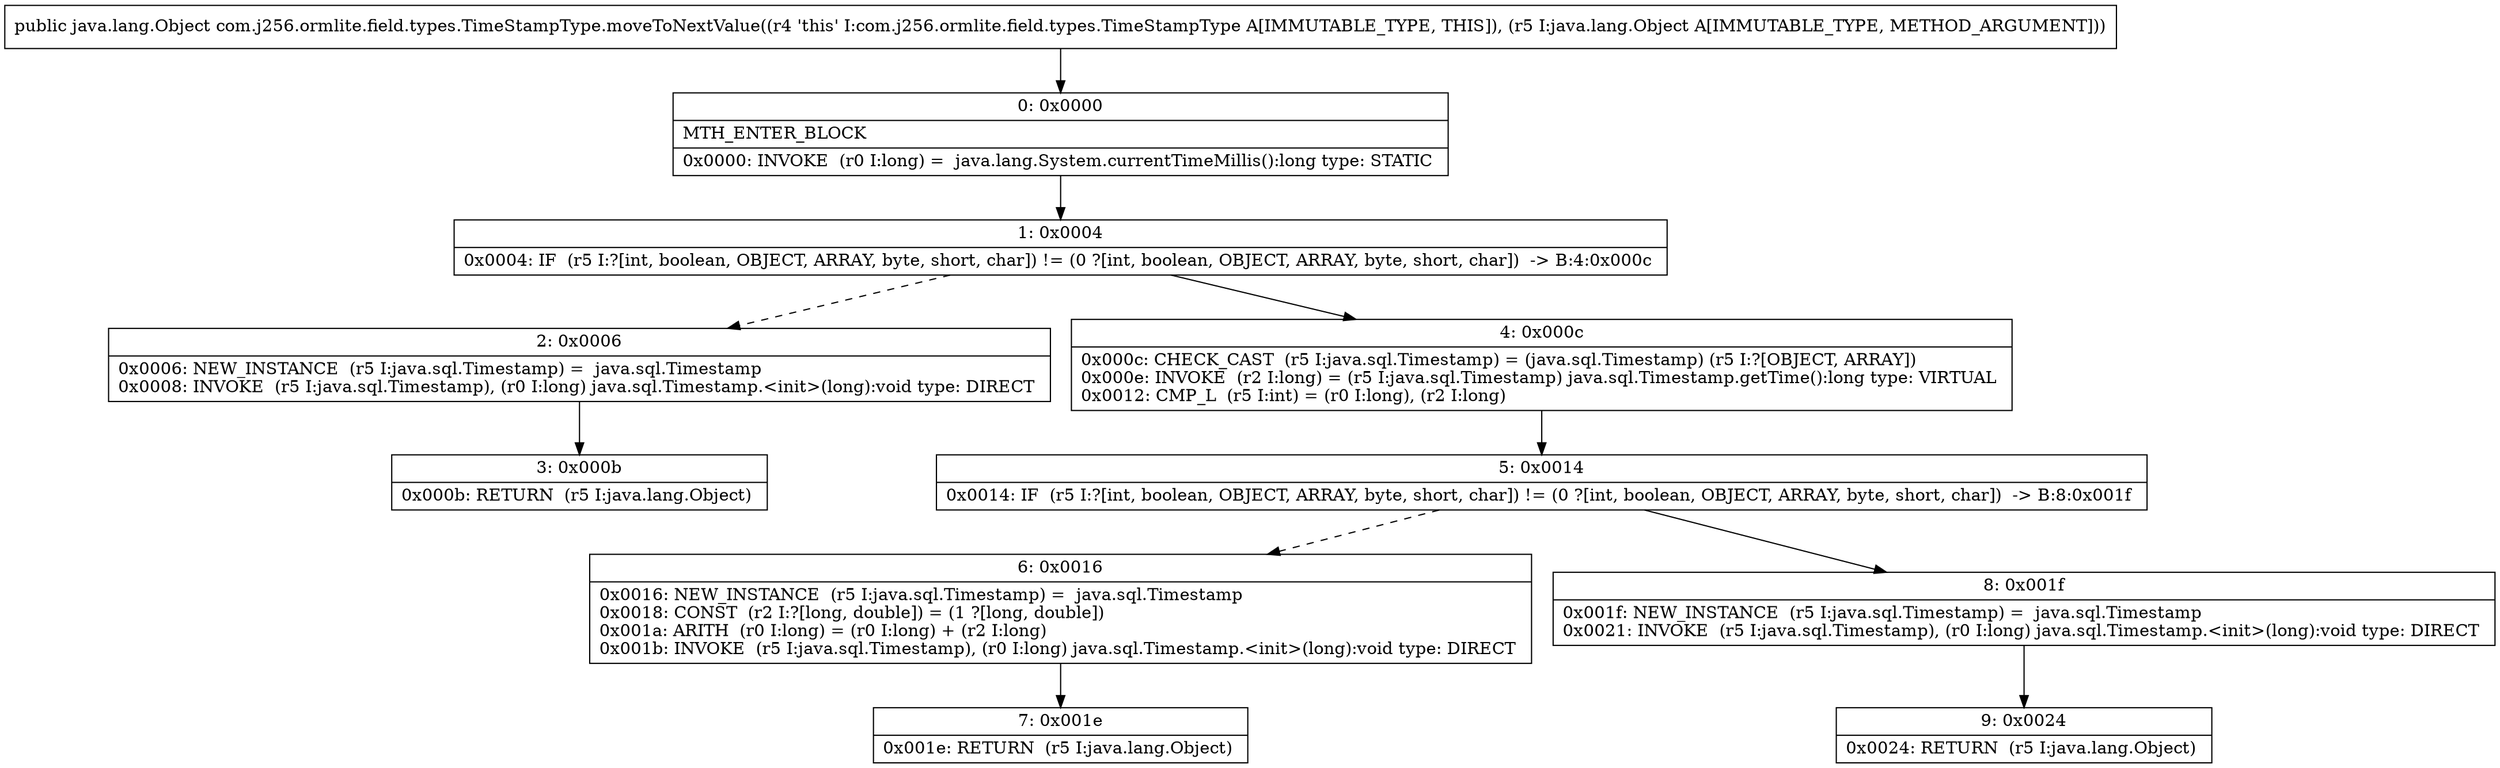 digraph "CFG forcom.j256.ormlite.field.types.TimeStampType.moveToNextValue(Ljava\/lang\/Object;)Ljava\/lang\/Object;" {
Node_0 [shape=record,label="{0\:\ 0x0000|MTH_ENTER_BLOCK\l|0x0000: INVOKE  (r0 I:long) =  java.lang.System.currentTimeMillis():long type: STATIC \l}"];
Node_1 [shape=record,label="{1\:\ 0x0004|0x0004: IF  (r5 I:?[int, boolean, OBJECT, ARRAY, byte, short, char]) != (0 ?[int, boolean, OBJECT, ARRAY, byte, short, char])  \-\> B:4:0x000c \l}"];
Node_2 [shape=record,label="{2\:\ 0x0006|0x0006: NEW_INSTANCE  (r5 I:java.sql.Timestamp) =  java.sql.Timestamp \l0x0008: INVOKE  (r5 I:java.sql.Timestamp), (r0 I:long) java.sql.Timestamp.\<init\>(long):void type: DIRECT \l}"];
Node_3 [shape=record,label="{3\:\ 0x000b|0x000b: RETURN  (r5 I:java.lang.Object) \l}"];
Node_4 [shape=record,label="{4\:\ 0x000c|0x000c: CHECK_CAST  (r5 I:java.sql.Timestamp) = (java.sql.Timestamp) (r5 I:?[OBJECT, ARRAY]) \l0x000e: INVOKE  (r2 I:long) = (r5 I:java.sql.Timestamp) java.sql.Timestamp.getTime():long type: VIRTUAL \l0x0012: CMP_L  (r5 I:int) = (r0 I:long), (r2 I:long) \l}"];
Node_5 [shape=record,label="{5\:\ 0x0014|0x0014: IF  (r5 I:?[int, boolean, OBJECT, ARRAY, byte, short, char]) != (0 ?[int, boolean, OBJECT, ARRAY, byte, short, char])  \-\> B:8:0x001f \l}"];
Node_6 [shape=record,label="{6\:\ 0x0016|0x0016: NEW_INSTANCE  (r5 I:java.sql.Timestamp) =  java.sql.Timestamp \l0x0018: CONST  (r2 I:?[long, double]) = (1 ?[long, double]) \l0x001a: ARITH  (r0 I:long) = (r0 I:long) + (r2 I:long) \l0x001b: INVOKE  (r5 I:java.sql.Timestamp), (r0 I:long) java.sql.Timestamp.\<init\>(long):void type: DIRECT \l}"];
Node_7 [shape=record,label="{7\:\ 0x001e|0x001e: RETURN  (r5 I:java.lang.Object) \l}"];
Node_8 [shape=record,label="{8\:\ 0x001f|0x001f: NEW_INSTANCE  (r5 I:java.sql.Timestamp) =  java.sql.Timestamp \l0x0021: INVOKE  (r5 I:java.sql.Timestamp), (r0 I:long) java.sql.Timestamp.\<init\>(long):void type: DIRECT \l}"];
Node_9 [shape=record,label="{9\:\ 0x0024|0x0024: RETURN  (r5 I:java.lang.Object) \l}"];
MethodNode[shape=record,label="{public java.lang.Object com.j256.ormlite.field.types.TimeStampType.moveToNextValue((r4 'this' I:com.j256.ormlite.field.types.TimeStampType A[IMMUTABLE_TYPE, THIS]), (r5 I:java.lang.Object A[IMMUTABLE_TYPE, METHOD_ARGUMENT])) }"];
MethodNode -> Node_0;
Node_0 -> Node_1;
Node_1 -> Node_2[style=dashed];
Node_1 -> Node_4;
Node_2 -> Node_3;
Node_4 -> Node_5;
Node_5 -> Node_6[style=dashed];
Node_5 -> Node_8;
Node_6 -> Node_7;
Node_8 -> Node_9;
}

